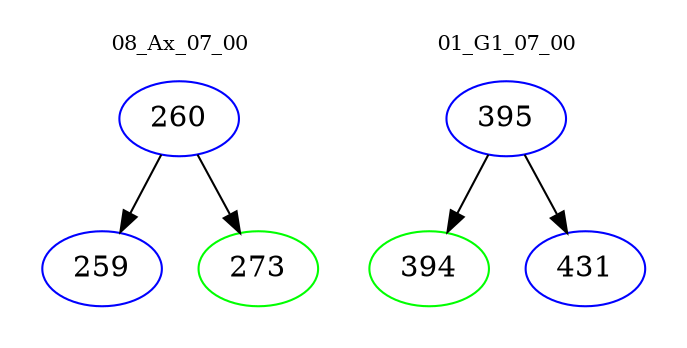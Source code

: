 digraph{
subgraph cluster_0 {
color = white
label = "08_Ax_07_00";
fontsize=10;
T0_260 [label="260", color="blue"]
T0_260 -> T0_259 [color="black"]
T0_259 [label="259", color="blue"]
T0_260 -> T0_273 [color="black"]
T0_273 [label="273", color="green"]
}
subgraph cluster_1 {
color = white
label = "01_G1_07_00";
fontsize=10;
T1_395 [label="395", color="blue"]
T1_395 -> T1_394 [color="black"]
T1_394 [label="394", color="green"]
T1_395 -> T1_431 [color="black"]
T1_431 [label="431", color="blue"]
}
}
